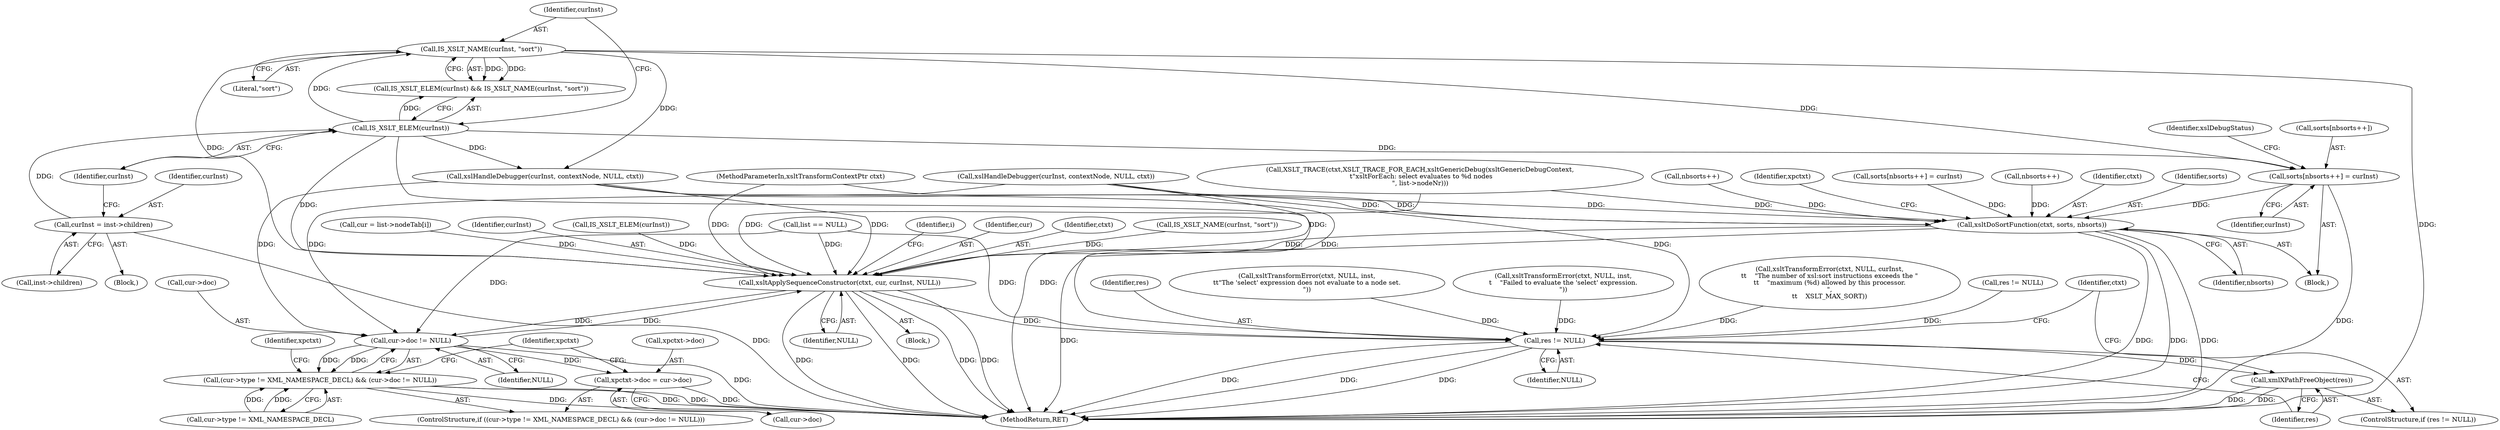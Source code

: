 digraph "0_Chrome_96dbafe288dbe2f0cc45fa3c39daf6d0c37acbab_40@array" {
"1000395" [label="(Call,sorts[nbsorts++] = curInst)"];
"1000386" [label="(Call,IS_XSLT_NAME(curInst, \"sort\"))"];
"1000384" [label="(Call,IS_XSLT_ELEM(curInst))"];
"1000377" [label="(Call,curInst = inst->children)"];
"1000457" [label="(Call,xsltDoSortFunction(ctxt, sorts, nbsorts))"];
"1000518" [label="(Call,xsltApplySequenceConstructor(ctxt, cur, curInst, NULL))"];
"1000499" [label="(Call,cur->doc != NULL)"];
"1000493" [label="(Call,(cur->type != XML_NAMESPACE_DECL) && (cur->doc != NULL))"];
"1000504" [label="(Call,xpctxt->doc = cur->doc)"];
"1000526" [label="(Call,res != NULL)"];
"1000529" [label="(Call,xmlXPathFreeObject(res))"];
"1000388" [label="(Literal,\"sort\")"];
"1000403" [label="(Identifier,xslDebugStatus)"];
"1000530" [label="(Identifier,res)"];
"1000457" [label="(Call,xsltDoSortFunction(ctxt, sorts, nbsorts))"];
"1000386" [label="(Call,IS_XSLT_NAME(curInst, \"sort\"))"];
"1000385" [label="(Identifier,curInst)"];
"1000500" [label="(Call,cur->doc)"];
"1000529" [label="(Call,xmlXPathFreeObject(res))"];
"1000389" [label="(Block,)"];
"1000440" [label="(Call,nbsorts++)"];
"1000478" [label="(Identifier,i)"];
"1000494" [label="(Call,cur->type != XML_NAMESPACE_DECL)"];
"1000520" [label="(Identifier,cur)"];
"1000463" [label="(Identifier,xpctxt)"];
"1000526" [label="(Call,res != NULL)"];
"1000519" [label="(Identifier,ctxt)"];
"1000339" [label="(Call,list == NULL)"];
"1000447" [label="(Call,xslHandleDebugger(curInst, contextNode, NULL, ctxt))"];
"1000295" [label="(Call,res != NULL)"];
"1000387" [label="(Identifier,curInst)"];
"1000479" [label="(Block,)"];
"1000400" [label="(Identifier,curInst)"];
"1000419" [label="(Call,IS_XSLT_NAME(curInst, \"sort\"))"];
"1000437" [label="(Call,sorts[nbsorts++] = curInst)"];
"1000518" [label="(Call,xsltApplySequenceConstructor(ctxt, cur, curInst, NULL))"];
"1000533" [label="(Identifier,ctxt)"];
"1000379" [label="(Call,inst->children)"];
"1000527" [label="(Identifier,res)"];
"1000398" [label="(Call,nbsorts++)"];
"1000395" [label="(Call,sorts[nbsorts++] = curInst)"];
"1000504" [label="(Call,xpctxt->doc = cur->doc)"];
"1000312" [label="(Call,xsltTransformError(ctxt, NULL, inst,\n\t\t\"The 'select' expression does not evaluate to a node set.\n\"))"];
"1000566" [label="(MethodReturn,RET)"];
"1000480" [label="(Call,cur = list->nodeTab[i])"];
"1000326" [label="(Call,xsltTransformError(ctxt, NULL, inst,\n\t    \"Failed to evaluate the 'select' expression.\n\"))"];
"1000522" [label="(Identifier,NULL)"];
"1000503" [label="(Identifier,NULL)"];
"1000525" [label="(ControlStructure,if (res != NULL))"];
"1000521" [label="(Identifier,curInst)"];
"1000499" [label="(Call,cur->doc != NULL)"];
"1000384" [label="(Call,IS_XSLT_ELEM(curInst))"];
"1000378" [label="(Identifier,curInst)"];
"1000528" [label="(Identifier,NULL)"];
"1000116" [label="(Block,)"];
"1000383" [label="(Call,IS_XSLT_ELEM(curInst) && IS_XSLT_NAME(curInst, \"sort\"))"];
"1000458" [label="(Identifier,ctxt)"];
"1000417" [label="(Call,IS_XSLT_ELEM(curInst))"];
"1000506" [label="(Identifier,xpctxt)"];
"1000428" [label="(Call,xsltTransformError(ctxt, NULL, curInst,\n\t\t    \"The number of xsl:sort instructions exceeds the \"\n\t\t    \"maximum (%d) allowed by this processor.\n\",\n\t\t    XSLT_MAX_SORT))"];
"1000493" [label="(Call,(cur->type != XML_NAMESPACE_DECL) && (cur->doc != NULL))"];
"1000405" [label="(Call,xslHandleDebugger(curInst, contextNode, NULL, ctxt))"];
"1000348" [label="(Call,XSLT_TRACE(ctxt,XSLT_TRACE_FOR_EACH,xsltGenericDebug(xsltGenericDebugContext,\n \t\"xsltForEach: select evaluates to %d nodes\n\", list->nodeNr)))"];
"1000492" [label="(ControlStructure,if ((cur->type != XML_NAMESPACE_DECL) && (cur->doc != NULL)))"];
"1000513" [label="(Identifier,xpctxt)"];
"1000377" [label="(Call,curInst = inst->children)"];
"1000396" [label="(Call,sorts[nbsorts++])"];
"1000112" [label="(MethodParameterIn,xsltTransformContextPtr ctxt)"];
"1000508" [label="(Call,cur->doc)"];
"1000459" [label="(Identifier,sorts)"];
"1000460" [label="(Identifier,nbsorts)"];
"1000505" [label="(Call,xpctxt->doc)"];
"1000395" -> "1000389"  [label="AST: "];
"1000395" -> "1000400"  [label="CFG: "];
"1000396" -> "1000395"  [label="AST: "];
"1000400" -> "1000395"  [label="AST: "];
"1000403" -> "1000395"  [label="CFG: "];
"1000395" -> "1000566"  [label="DDG: "];
"1000386" -> "1000395"  [label="DDG: "];
"1000384" -> "1000395"  [label="DDG: "];
"1000395" -> "1000457"  [label="DDG: "];
"1000386" -> "1000383"  [label="AST: "];
"1000386" -> "1000388"  [label="CFG: "];
"1000387" -> "1000386"  [label="AST: "];
"1000388" -> "1000386"  [label="AST: "];
"1000383" -> "1000386"  [label="CFG: "];
"1000386" -> "1000566"  [label="DDG: "];
"1000386" -> "1000383"  [label="DDG: "];
"1000386" -> "1000383"  [label="DDG: "];
"1000384" -> "1000386"  [label="DDG: "];
"1000386" -> "1000405"  [label="DDG: "];
"1000386" -> "1000518"  [label="DDG: "];
"1000384" -> "1000383"  [label="AST: "];
"1000384" -> "1000385"  [label="CFG: "];
"1000385" -> "1000384"  [label="AST: "];
"1000387" -> "1000384"  [label="CFG: "];
"1000383" -> "1000384"  [label="CFG: "];
"1000384" -> "1000566"  [label="DDG: "];
"1000384" -> "1000383"  [label="DDG: "];
"1000377" -> "1000384"  [label="DDG: "];
"1000384" -> "1000405"  [label="DDG: "];
"1000384" -> "1000518"  [label="DDG: "];
"1000377" -> "1000116"  [label="AST: "];
"1000377" -> "1000379"  [label="CFG: "];
"1000378" -> "1000377"  [label="AST: "];
"1000379" -> "1000377"  [label="AST: "];
"1000385" -> "1000377"  [label="CFG: "];
"1000377" -> "1000566"  [label="DDG: "];
"1000457" -> "1000389"  [label="AST: "];
"1000457" -> "1000460"  [label="CFG: "];
"1000458" -> "1000457"  [label="AST: "];
"1000459" -> "1000457"  [label="AST: "];
"1000460" -> "1000457"  [label="AST: "];
"1000463" -> "1000457"  [label="CFG: "];
"1000457" -> "1000566"  [label="DDG: "];
"1000457" -> "1000566"  [label="DDG: "];
"1000457" -> "1000566"  [label="DDG: "];
"1000457" -> "1000566"  [label="DDG: "];
"1000348" -> "1000457"  [label="DDG: "];
"1000405" -> "1000457"  [label="DDG: "];
"1000447" -> "1000457"  [label="DDG: "];
"1000112" -> "1000457"  [label="DDG: "];
"1000437" -> "1000457"  [label="DDG: "];
"1000440" -> "1000457"  [label="DDG: "];
"1000398" -> "1000457"  [label="DDG: "];
"1000457" -> "1000518"  [label="DDG: "];
"1000518" -> "1000479"  [label="AST: "];
"1000518" -> "1000522"  [label="CFG: "];
"1000519" -> "1000518"  [label="AST: "];
"1000520" -> "1000518"  [label="AST: "];
"1000521" -> "1000518"  [label="AST: "];
"1000522" -> "1000518"  [label="AST: "];
"1000478" -> "1000518"  [label="CFG: "];
"1000518" -> "1000566"  [label="DDG: "];
"1000518" -> "1000566"  [label="DDG: "];
"1000518" -> "1000566"  [label="DDG: "];
"1000518" -> "1000566"  [label="DDG: "];
"1000518" -> "1000499"  [label="DDG: "];
"1000348" -> "1000518"  [label="DDG: "];
"1000112" -> "1000518"  [label="DDG: "];
"1000480" -> "1000518"  [label="DDG: "];
"1000419" -> "1000518"  [label="DDG: "];
"1000417" -> "1000518"  [label="DDG: "];
"1000499" -> "1000518"  [label="DDG: "];
"1000405" -> "1000518"  [label="DDG: "];
"1000447" -> "1000518"  [label="DDG: "];
"1000339" -> "1000518"  [label="DDG: "];
"1000518" -> "1000526"  [label="DDG: "];
"1000499" -> "1000493"  [label="AST: "];
"1000499" -> "1000503"  [label="CFG: "];
"1000500" -> "1000499"  [label="AST: "];
"1000503" -> "1000499"  [label="AST: "];
"1000493" -> "1000499"  [label="CFG: "];
"1000499" -> "1000566"  [label="DDG: "];
"1000499" -> "1000493"  [label="DDG: "];
"1000499" -> "1000493"  [label="DDG: "];
"1000405" -> "1000499"  [label="DDG: "];
"1000447" -> "1000499"  [label="DDG: "];
"1000339" -> "1000499"  [label="DDG: "];
"1000499" -> "1000504"  [label="DDG: "];
"1000493" -> "1000492"  [label="AST: "];
"1000493" -> "1000494"  [label="CFG: "];
"1000494" -> "1000493"  [label="AST: "];
"1000506" -> "1000493"  [label="CFG: "];
"1000513" -> "1000493"  [label="CFG: "];
"1000493" -> "1000566"  [label="DDG: "];
"1000493" -> "1000566"  [label="DDG: "];
"1000493" -> "1000566"  [label="DDG: "];
"1000494" -> "1000493"  [label="DDG: "];
"1000494" -> "1000493"  [label="DDG: "];
"1000504" -> "1000492"  [label="AST: "];
"1000504" -> "1000508"  [label="CFG: "];
"1000505" -> "1000504"  [label="AST: "];
"1000508" -> "1000504"  [label="AST: "];
"1000513" -> "1000504"  [label="CFG: "];
"1000504" -> "1000566"  [label="DDG: "];
"1000526" -> "1000525"  [label="AST: "];
"1000526" -> "1000528"  [label="CFG: "];
"1000527" -> "1000526"  [label="AST: "];
"1000528" -> "1000526"  [label="AST: "];
"1000530" -> "1000526"  [label="CFG: "];
"1000533" -> "1000526"  [label="CFG: "];
"1000526" -> "1000566"  [label="DDG: "];
"1000526" -> "1000566"  [label="DDG: "];
"1000526" -> "1000566"  [label="DDG: "];
"1000295" -> "1000526"  [label="DDG: "];
"1000405" -> "1000526"  [label="DDG: "];
"1000428" -> "1000526"  [label="DDG: "];
"1000312" -> "1000526"  [label="DDG: "];
"1000339" -> "1000526"  [label="DDG: "];
"1000326" -> "1000526"  [label="DDG: "];
"1000447" -> "1000526"  [label="DDG: "];
"1000526" -> "1000529"  [label="DDG: "];
"1000529" -> "1000525"  [label="AST: "];
"1000529" -> "1000530"  [label="CFG: "];
"1000530" -> "1000529"  [label="AST: "];
"1000533" -> "1000529"  [label="CFG: "];
"1000529" -> "1000566"  [label="DDG: "];
"1000529" -> "1000566"  [label="DDG: "];
}
